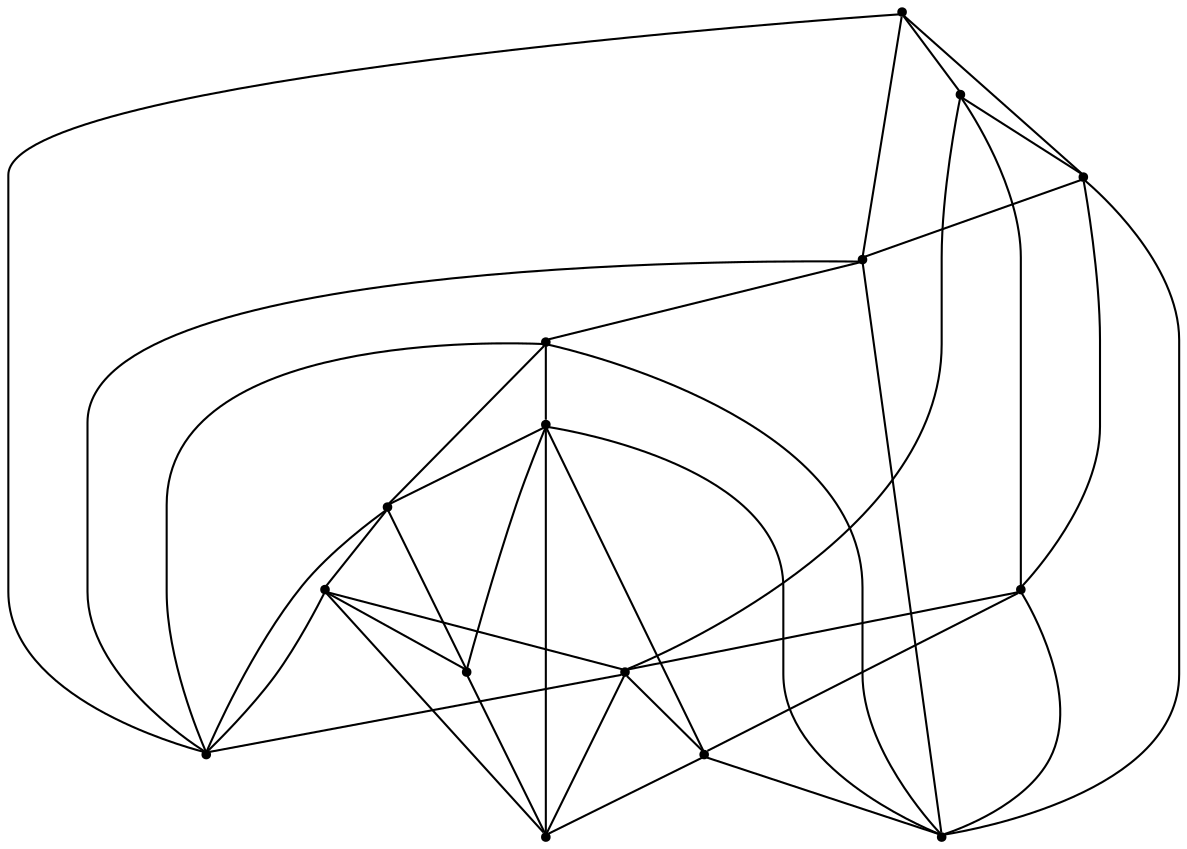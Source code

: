 graph {
  node [shape=point,comment="{\"directed\":false,\"doi\":\"10.1007/978-3-319-27261-0_38\",\"figure\":\"8 (5)\"}"]

  v0 [pos="685.1741666618045,366.78049069560456"]
  v1 [pos="618.5537419283343,466.70836902808014"]
  v2 [pos="618.5537419283343,266.8529064559565"]
  v3 [pos="551.930630584216,333.47217292856783"]
  v4 [pos="418.69272208159373,266.8529064559565"]
  v5 [pos="551.930630584216,466.70836902808014"]
  v6 [pos="518.6226199664436,533.3299961917663"]
  v7 [pos="485.3116683843527,400.0901438030472"]
  v8 [pos="518.6226199664436,200.2321933645719"]
  v9 [pos="418.69272208159373,466.70836902808014"]
  v10 [pos="485.3116683843527,466.70836902808014"]
  v11 [pos="452.0022111300776,433.39938359084044"]
  v12 [pos="418.6927220815938,400.0901438030472"]
  v13 [pos="418.6927220815938,333.4721729285679"]
  v14 [pos="352.07003995929506,366.78049069560456"]

  v0 -- v8 [id="-1",pos="685.1741666618045,366.78049069560456 685.1716867135144,339.0239460478741 685.1716867135144,339.0239460478741 685.1716867135144,339.0239460478741 685.1716867135144,311.2698813180405 685.1716867135144,255.74502830947938 657.4130532053424,227.99093178582655 629.6544832855882,200.23270206567906 574.1373434460796,200.23270206567906 546.3787099379077,200.23270206567906 518.6226199664436,200.2321933645719 518.6226199664436,200.2321933645719 518.6226199664436,200.2321933645719"]
  v14 -- v6 [id="-2",pos="352.07003995929506,366.78049069560456 352.0685933227924,394.5446022723022 352.0685933227924,394.5446022723022 352.0685933227924,394.5446022723022 352.0685933227924,422.29866700213586 352.0685933227924,477.81519003006923 379.82719503675554,505.5734515440359 407.5815999151506,533.3316812641834 463.10296838443605,533.3316812641834 490.8573732628311,533.3316812641834 518.6226199664436,533.3299961917663 518.6226199664436,533.3299961917663 518.6226199664436,533.3299961917663"]
  v9 -- v14 [id="-3",pos="418.69272208159373,466.70836902808014 352.07003995929506,366.78049069560456 352.07003995929506,366.78049069560456 352.07003995929506,366.78049069560456"]
  v4 -- v3 [id="-4",pos="418.69272208159373,266.8529064559565 551.930630584216,333.47217292856783 551.930630584216,333.47217292856783 551.930630584216,333.47217292856783"]
  v9 -- v11 [id="-5",pos="418.69272208159373,466.70836902808014 452.0022111300776,433.39938359084044 452.0022111300776,433.39938359084044 452.0022111300776,433.39938359084044"]
  v12 -- v7 [id="-6",pos="418.6927220815938,400.0901438030472 485.3116683843527,400.0901438030472 485.3116683843527,400.0901438030472 485.3116683843527,400.0901438030472"]
  v13 -- v12 [id="-7",pos="418.6927220815938,333.4721729285679 418.6927220815938,400.0901438030472 418.6927220815938,400.0901438030472 418.6927220815938,400.0901438030472"]
  v13 -- v3 [id="-8",pos="418.6927220815938,333.4721729285679 551.930630584216,333.47217292856783 551.930630584216,333.47217292856783 551.930630584216,333.47217292856783"]
  v13 -- v7 [id="-9",pos="418.6927220815938,333.4721729285679 485.3116683843527,400.0901438030472 485.3116683843527,400.0901438030472 485.3116683843527,400.0901438030472"]
  v11 -- v12 [id="-10",pos="452.0022111300776,433.39938359084044 418.6927220815938,400.0901438030472 418.6927220815938,400.0901438030472 418.6927220815938,400.0901438030472"]
  v11 -- v7 [id="-11",pos="452.0022111300776,433.39938359084044 485.3116683843527,400.0901438030472 485.3116683843527,400.0901438030472 485.3116683843527,400.0901438030472"]
  v7 -- v3 [id="-12",pos="485.3116683843527,400.0901438030472 551.930630584216,333.47217292856783 551.930630584216,333.47217292856783 551.930630584216,333.47217292856783"]
  v10 -- v5 [id="-13",pos="485.3116683843527,466.70836902808014 551.930630584216,466.70836902808014 551.930630584216,466.70836902808014 551.930630584216,466.70836902808014"]
  v10 -- v9 [id="-14",pos="485.3116683843527,466.70836902808014 418.69272208159373,466.70836902808014 418.69272208159373,466.70836902808014 418.69272208159373,466.70836902808014"]
  v10 -- v11 [id="-15",pos="485.3116683843527,466.70836902808014 452.0022111300776,433.39938359084044 452.0022111300776,433.39938359084044 452.0022111300776,433.39938359084044"]
  v7 -- v10 [id="-16",pos="485.3116683843527,400.0901438030472 485.3116683843527,466.70836902808014 485.3116683843527,466.70836902808014 485.3116683843527,466.70836902808014"]
  v4 -- v13 [id="-17",pos="418.69272208159373,266.8529064559565 418.6927220815938,333.4721729285679 418.6927220815938,333.4721729285679 418.6927220815938,333.4721729285679"]
  v6 -- v10 [id="-18",pos="518.6226199664436,533.3299961917663 485.3116683843527,466.70836902808014 485.3116683843527,466.70836902808014 485.3116683843527,466.70836902808014"]
  v6 -- v9 [id="-19",pos="518.6226199664436,533.3299961917663 418.69272208159373,466.70836902808014 418.69272208159373,466.70836902808014 418.69272208159373,466.70836902808014"]
  v6 -- v5 [id="-20",pos="518.6226199664436,533.3299961917663 551.930630584216,466.70836902808014 551.930630584216,466.70836902808014 551.930630584216,466.70836902808014"]
  v8 -- v4 [id="-21",pos="518.6226199664436,200.2321933645719 418.69272208159373,266.8529064559565 418.69272208159373,266.8529064559565 418.69272208159373,266.8529064559565"]
  v8 -- v2 [id="-22",pos="518.6226199664436,200.2321933645719 618.5537419283343,266.8529064559565 618.5537419283343,266.8529064559565 618.5537419283343,266.8529064559565"]
  v6 -- v0 [id="-23",pos="518.6226199664436,533.3299961917663 546.3787099379077,533.3316812641834 546.3787099379077,533.3316812641834 546.3787099379077,533.3316812641834 574.1373434460796,533.3316812641834 629.6544832855882,533.3316812641834 657.4130532053424,505.5734515440359 685.1716867135144,477.81519003006923 685.1716867135144,422.29866700213586 685.1716867135144,394.5446022723022 685.1741666618045,366.78049069560456 685.1741666618045,366.78049069560456 685.1741666618045,366.78049069560456"]
  v8 -- v14 [id="-24",pos="518.6226199664436,200.2321933645719 490.8573732628311,200.23270206567906 490.8573732628311,200.23270206567906 490.8573732628311,200.23270206567906 463.10296838443605,200.23270206567906 407.5815999151506,200.23270206567906 379.82719503675554,227.99093178582655 352.0685933227924,255.74502830947938 352.0685933227924,311.2698813180405 352.0685933227924,339.0239460478741 352.07003995929506,366.78049069560456 352.07003995929506,366.78049069560456 352.07003995929506,366.78049069560456"]
  v1 -- v6 [id="-25",pos="618.5537419283343,466.70836902808014 518.6226199664436,533.3299961917663 518.6226199664436,533.3299961917663 518.6226199664436,533.3299961917663"]
  v2 -- v4 [id="-26",pos="618.5537419283343,266.8529064559565 418.69272208159373,266.8529064559565 418.69272208159373,266.8529064559565 418.69272208159373,266.8529064559565"]
  v2 -- v3 [id="-27",pos="618.5537419283343,266.8529064559565 551.930630584216,333.47217292856783 551.930630584216,333.47217292856783 551.930630584216,333.47217292856783"]
  v2 -- v1 [id="-28",pos="618.5537419283343,266.8529064559565 618.5537419283343,466.70836902808014 618.5537419283343,466.70836902808014 618.5537419283343,466.70836902808014"]
  v0 -- v1 [id="-29",pos="685.1741666618045,366.78049069560456 618.5537419283343,466.70836902808014 618.5537419283343,466.70836902808014 618.5537419283343,466.70836902808014"]
  v5 -- v7 [id="-30",pos="551.930630584216,466.70836902808014 485.3116683843527,400.0901438030472 485.3116683843527,400.0901438030472 485.3116683843527,400.0901438030472"]
  v14 -- v12 [id="-31",pos="352.07003995929506,366.78049069560456 418.6927220815938,400.0901438030472 418.6927220815938,400.0901438030472 418.6927220815938,400.0901438030472"]
  v4 -- v14 [id="-32",pos="418.69272208159373,266.8529064559565 352.07003995929506,366.78049069560456 352.07003995929506,366.78049069560456 352.07003995929506,366.78049069560456"]
  v9 -- v12 [id="-33",pos="418.69272208159373,466.70836902808014 418.6927220815938,400.0901438030472 418.6927220815938,400.0901438030472 418.6927220815938,400.0901438030472"]
  v1 -- v5 [id="-34",pos="618.5537419283343,466.70836902808014 551.930630584216,466.70836902808014 551.930630584216,466.70836902808014 551.930630584216,466.70836902808014"]
  v2 -- v0 [id="-35",pos="618.5537419283343,266.8529064559565 685.1741666618045,366.78049069560456 685.1741666618045,366.78049069560456 685.1741666618045,366.78049069560456"]
  v1 -- v3 [id="-36",pos="618.5537419283343,466.70836902808014 551.930630584216,333.47217292856783 551.930630584216,333.47217292856783 551.930630584216,333.47217292856783"]
  v5 -- v3 [id="-37",pos="551.930630584216,466.70836902808014 551.930630584216,333.47217292856783 551.930630584216,333.47217292856783 551.930630584216,333.47217292856783"]
  v14 -- v13 [id="-38",pos="352.07003995929506,366.78049069560456 418.6927220815938,333.4721729285679 418.6927220815938,333.4721729285679 418.6927220815938,333.4721729285679"]
}